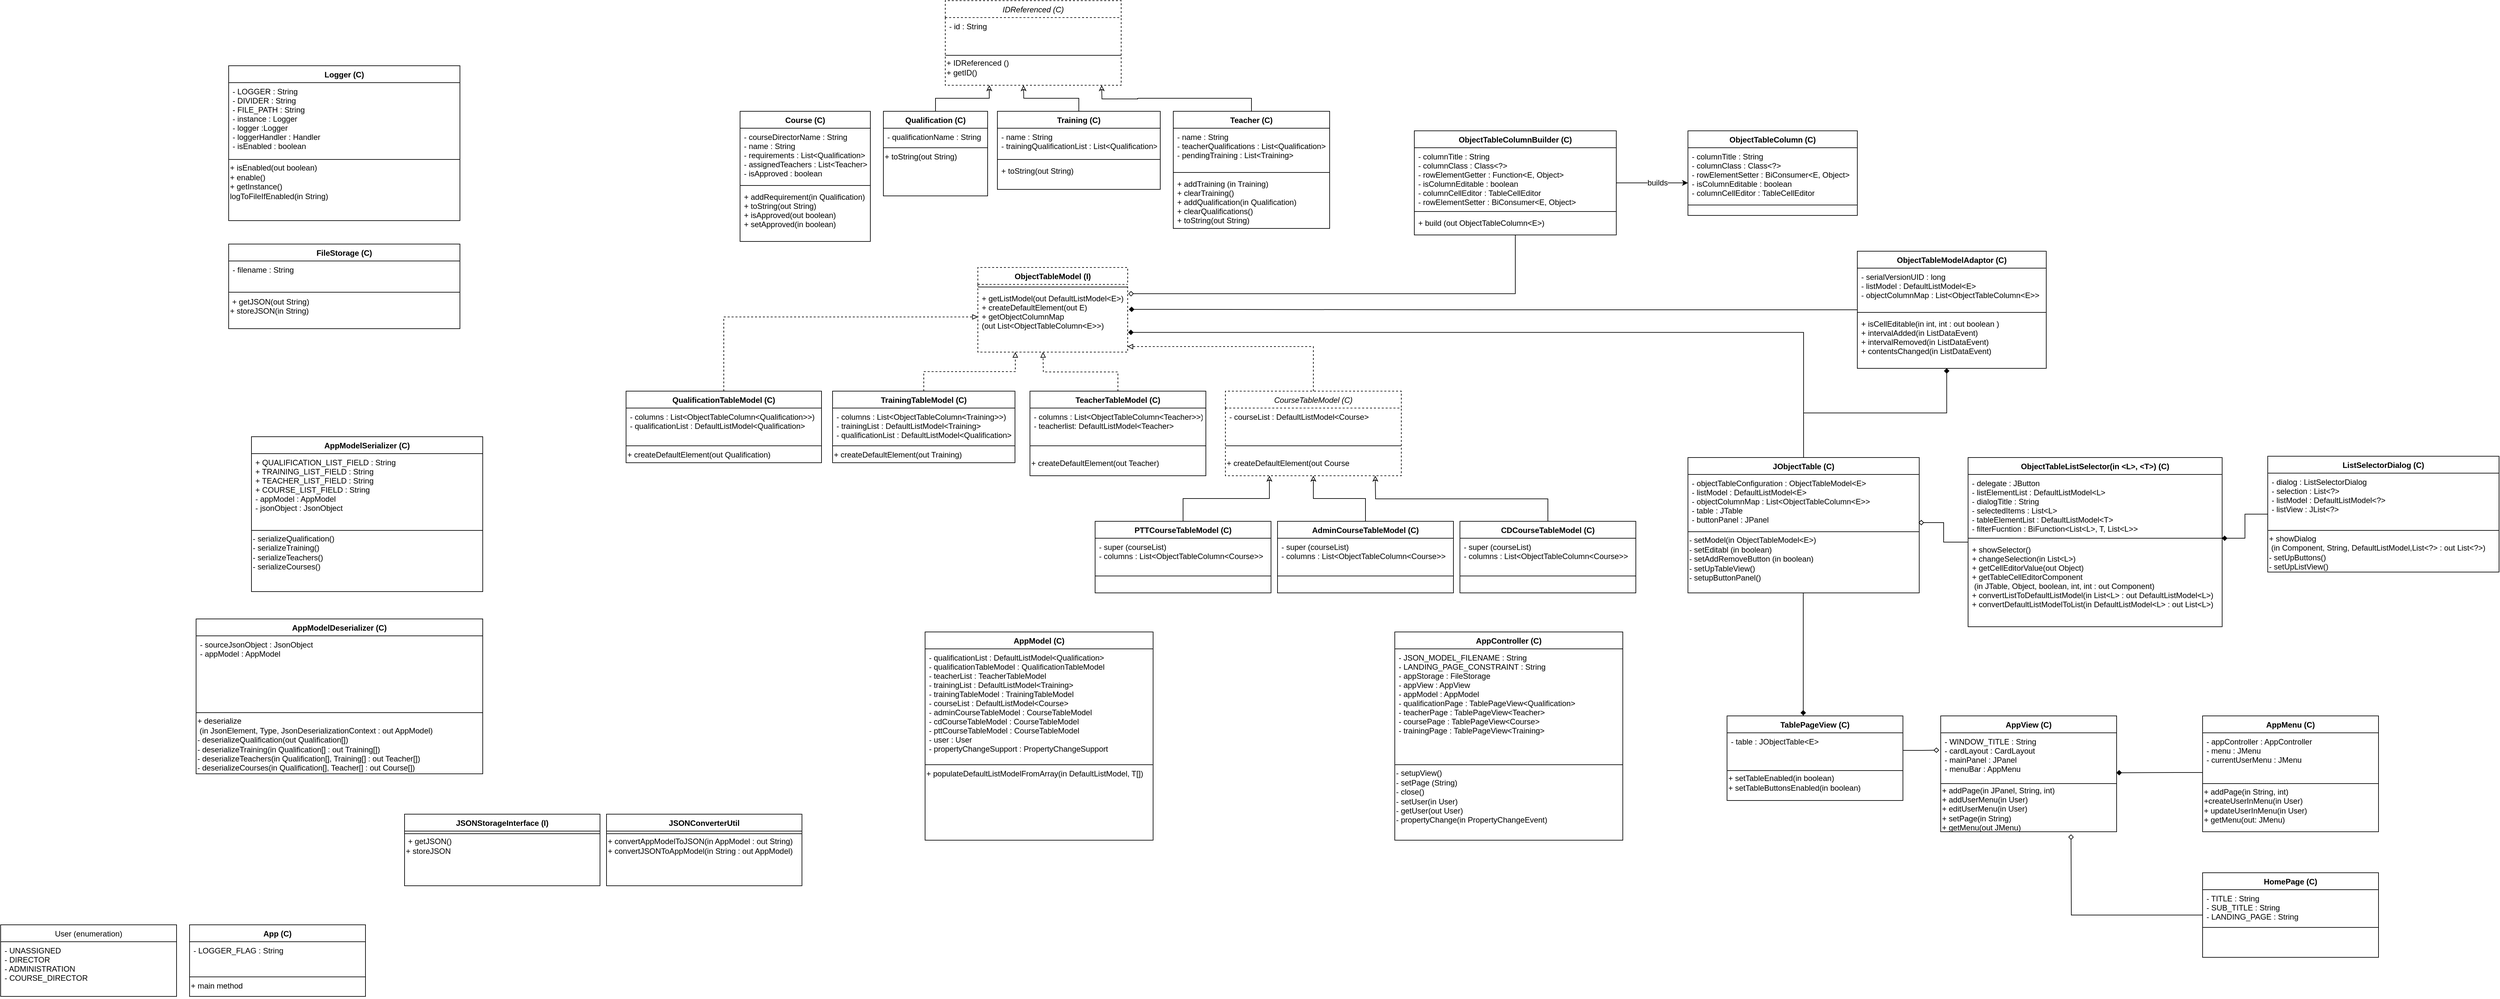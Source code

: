 <mxfile version="12.7.9" type="github">
  <diagram id="C5RBs43oDa-KdzZeNtuy" name="Page-1">
    <mxGraphModel dx="4084" dy="2329" grid="1" gridSize="10" guides="1" tooltips="1" connect="1" arrows="1" fold="1" page="1" pageScale="1" pageWidth="827" pageHeight="1169" math="0" shadow="0">
      <root>
        <mxCell id="WIyWlLk6GJQsqaUBKTNV-0" />
        <mxCell id="WIyWlLk6GJQsqaUBKTNV-1" parent="WIyWlLk6GJQsqaUBKTNV-0" />
        <mxCell id="zkfFHV4jXpPFQw0GAbJ--0" value="Course (C)" style="swimlane;fontStyle=1;align=center;verticalAlign=top;childLayout=stackLayout;horizontal=1;startSize=26;horizontalStack=0;resizeParent=1;resizeLast=0;collapsible=1;marginBottom=0;rounded=0;shadow=0;strokeWidth=1;" parent="WIyWlLk6GJQsqaUBKTNV-1" vertex="1">
          <mxGeometry x="-45" y="110" width="200" height="200" as="geometry">
            <mxRectangle x="230" y="140" width="160" height="26" as="alternateBounds" />
          </mxGeometry>
        </mxCell>
        <mxCell id="zkfFHV4jXpPFQw0GAbJ--1" value="- courseDirectorName : String&#xa;- name : String&#xa;- requirements : List&lt;Qualification&gt;&#xa;- assignedTeachers : List&lt;Teacher&gt;&#xa;- isApproved : boolean&#xa;" style="text;align=left;verticalAlign=top;spacingLeft=4;spacingRight=4;overflow=hidden;rotatable=0;points=[[0,0.5],[1,0.5]];portConstraint=eastwest;" parent="zkfFHV4jXpPFQw0GAbJ--0" vertex="1">
          <mxGeometry y="26" width="200" height="84" as="geometry" />
        </mxCell>
        <mxCell id="zkfFHV4jXpPFQw0GAbJ--4" value="" style="line;html=1;strokeWidth=1;align=left;verticalAlign=middle;spacingTop=-1;spacingLeft=3;spacingRight=3;rotatable=0;labelPosition=right;points=[];portConstraint=eastwest;" parent="zkfFHV4jXpPFQw0GAbJ--0" vertex="1">
          <mxGeometry y="110" width="200" height="8" as="geometry" />
        </mxCell>
        <mxCell id="zkfFHV4jXpPFQw0GAbJ--5" value="+ addRequirement(in Qualification)&#xa;+ toString(out String)&#xa;+ isApproved(out boolean)&#xa;+ setApproved(in boolean)&#xa;" style="text;align=left;verticalAlign=top;spacingLeft=4;spacingRight=4;overflow=hidden;rotatable=0;points=[[0,0.5],[1,0.5]];portConstraint=eastwest;" parent="zkfFHV4jXpPFQw0GAbJ--0" vertex="1">
          <mxGeometry y="118" width="200" height="72" as="geometry" />
        </mxCell>
        <mxCell id="7FkWf5w-P-1JTqSmPe_g-168" style="edgeStyle=orthogonalEdgeStyle;rounded=0;orthogonalLoop=1;jettySize=auto;html=1;entryX=0.25;entryY=1;entryDx=0;entryDy=0;endArrow=classic;endFill=0;" edge="1" parent="WIyWlLk6GJQsqaUBKTNV-1" source="zkfFHV4jXpPFQw0GAbJ--13" target="7FkWf5w-P-1JTqSmPe_g-106">
          <mxGeometry relative="1" as="geometry" />
        </mxCell>
        <mxCell id="zkfFHV4jXpPFQw0GAbJ--13" value="Qualification (C)" style="swimlane;fontStyle=1;align=center;verticalAlign=top;childLayout=stackLayout;horizontal=1;startSize=26;horizontalStack=0;resizeParent=1;resizeLast=0;collapsible=1;marginBottom=0;rounded=0;shadow=0;strokeWidth=1;" parent="WIyWlLk6GJQsqaUBKTNV-1" vertex="1">
          <mxGeometry x="175" y="110" width="160" height="130" as="geometry">
            <mxRectangle x="340" y="380" width="170" height="26" as="alternateBounds" />
          </mxGeometry>
        </mxCell>
        <mxCell id="zkfFHV4jXpPFQw0GAbJ--14" value="- qualificationName : String" style="text;align=left;verticalAlign=top;spacingLeft=4;spacingRight=4;overflow=hidden;rotatable=0;points=[[0,0.5],[1,0.5]];portConstraint=eastwest;" parent="zkfFHV4jXpPFQw0GAbJ--13" vertex="1">
          <mxGeometry y="26" width="160" height="26" as="geometry" />
        </mxCell>
        <mxCell id="zkfFHV4jXpPFQw0GAbJ--15" value="" style="line;html=1;strokeWidth=1;align=left;verticalAlign=middle;spacingTop=-1;spacingLeft=3;spacingRight=3;rotatable=0;labelPosition=right;points=[];portConstraint=eastwest;" parent="zkfFHV4jXpPFQw0GAbJ--13" vertex="1">
          <mxGeometry y="52" width="160" height="8" as="geometry" />
        </mxCell>
        <mxCell id="7FkWf5w-P-1JTqSmPe_g-0" value="+ toString(out String)" style="text;html=1;align=left;verticalAlign=middle;resizable=0;points=[];autosize=1;" vertex="1" parent="zkfFHV4jXpPFQw0GAbJ--13">
          <mxGeometry y="60" width="160" height="20" as="geometry" />
        </mxCell>
        <mxCell id="7FkWf5w-P-1JTqSmPe_g-170" style="edgeStyle=orthogonalEdgeStyle;rounded=0;orthogonalLoop=1;jettySize=auto;html=1;endArrow=classic;endFill=0;exitX=0.5;exitY=0;exitDx=0;exitDy=0;" edge="1" parent="WIyWlLk6GJQsqaUBKTNV-1" source="zkfFHV4jXpPFQw0GAbJ--17">
          <mxGeometry relative="1" as="geometry">
            <mxPoint x="510" y="70" as="targetPoint" />
          </mxGeometry>
        </mxCell>
        <mxCell id="zkfFHV4jXpPFQw0GAbJ--17" value="Teacher (C)" style="swimlane;fontStyle=1;align=center;verticalAlign=top;childLayout=stackLayout;horizontal=1;startSize=26;horizontalStack=0;resizeParent=1;resizeLast=0;collapsible=1;marginBottom=0;rounded=0;shadow=0;strokeWidth=1;" parent="WIyWlLk6GJQsqaUBKTNV-1" vertex="1">
          <mxGeometry x="620" y="110" width="240" height="180" as="geometry">
            <mxRectangle x="550" y="140" width="160" height="26" as="alternateBounds" />
          </mxGeometry>
        </mxCell>
        <mxCell id="zkfFHV4jXpPFQw0GAbJ--18" value="- name : String&#xa;- teacherQualifications : List&lt;Qualification&gt;&#xa;- pendingTraining : List&lt;Training&gt;" style="text;align=left;verticalAlign=top;spacingLeft=4;spacingRight=4;overflow=hidden;rotatable=0;points=[[0,0.5],[1,0.5]];portConstraint=eastwest;" parent="zkfFHV4jXpPFQw0GAbJ--17" vertex="1">
          <mxGeometry y="26" width="240" height="64" as="geometry" />
        </mxCell>
        <mxCell id="zkfFHV4jXpPFQw0GAbJ--23" value="" style="line;html=1;strokeWidth=1;align=left;verticalAlign=middle;spacingTop=-1;spacingLeft=3;spacingRight=3;rotatable=0;labelPosition=right;points=[];portConstraint=eastwest;" parent="zkfFHV4jXpPFQw0GAbJ--17" vertex="1">
          <mxGeometry y="90" width="240" height="8" as="geometry" />
        </mxCell>
        <mxCell id="zkfFHV4jXpPFQw0GAbJ--24" value="+ addTraining (in Training)&#xa;+ clearTraining()&#xa;+ addQualification(in Qualification)&#xa;+ clearQualifications()&#xa;+ toString(out String)" style="text;align=left;verticalAlign=top;spacingLeft=4;spacingRight=4;overflow=hidden;rotatable=0;points=[[0,0.5],[1,0.5]];portConstraint=eastwest;" parent="zkfFHV4jXpPFQw0GAbJ--17" vertex="1">
          <mxGeometry y="98" width="240" height="82" as="geometry" />
        </mxCell>
        <mxCell id="7FkWf5w-P-1JTqSmPe_g-169" style="edgeStyle=orthogonalEdgeStyle;rounded=0;orthogonalLoop=1;jettySize=auto;html=1;endArrow=classic;endFill=0;" edge="1" parent="WIyWlLk6GJQsqaUBKTNV-1" source="7FkWf5w-P-1JTqSmPe_g-1">
          <mxGeometry relative="1" as="geometry">
            <mxPoint x="390" y="70" as="targetPoint" />
          </mxGeometry>
        </mxCell>
        <mxCell id="7FkWf5w-P-1JTqSmPe_g-1" value="Training (C)" style="swimlane;fontStyle=1;align=center;verticalAlign=top;childLayout=stackLayout;horizontal=1;startSize=26;horizontalStack=0;resizeParent=1;resizeLast=0;collapsible=1;marginBottom=0;rounded=0;shadow=0;strokeWidth=1;" vertex="1" parent="WIyWlLk6GJQsqaUBKTNV-1">
          <mxGeometry x="350" y="110" width="250" height="120" as="geometry">
            <mxRectangle x="550" y="140" width="160" height="26" as="alternateBounds" />
          </mxGeometry>
        </mxCell>
        <mxCell id="7FkWf5w-P-1JTqSmPe_g-2" value="- name : String&#xa;- trainingQualificationList : List&lt;Qualification&gt;&#xa;" style="text;align=left;verticalAlign=top;spacingLeft=4;spacingRight=4;overflow=hidden;rotatable=0;points=[[0,0.5],[1,0.5]];portConstraint=eastwest;" vertex="1" parent="7FkWf5w-P-1JTqSmPe_g-1">
          <mxGeometry y="26" width="250" height="44" as="geometry" />
        </mxCell>
        <mxCell id="7FkWf5w-P-1JTqSmPe_g-3" value="" style="line;html=1;strokeWidth=1;align=left;verticalAlign=middle;spacingTop=-1;spacingLeft=3;spacingRight=3;rotatable=0;labelPosition=right;points=[];portConstraint=eastwest;" vertex="1" parent="7FkWf5w-P-1JTqSmPe_g-1">
          <mxGeometry y="70" width="250" height="8" as="geometry" />
        </mxCell>
        <mxCell id="7FkWf5w-P-1JTqSmPe_g-4" value="+ toString(out String)" style="text;align=left;verticalAlign=top;spacingLeft=4;spacingRight=4;overflow=hidden;rotatable=0;points=[[0,0.5],[1,0.5]];portConstraint=eastwest;" vertex="1" parent="7FkWf5w-P-1JTqSmPe_g-1">
          <mxGeometry y="78" width="250" height="32" as="geometry" />
        </mxCell>
        <mxCell id="7FkWf5w-P-1JTqSmPe_g-5" value="ObjectTableModel (I)" style="swimlane;fontStyle=1;align=center;verticalAlign=top;childLayout=stackLayout;horizontal=1;startSize=26;horizontalStack=0;resizeParent=1;resizeLast=0;collapsible=1;marginBottom=0;rounded=0;shadow=0;strokeWidth=1;dashed=1;" vertex="1" parent="WIyWlLk6GJQsqaUBKTNV-1">
          <mxGeometry x="320" y="350" width="230" height="130" as="geometry">
            <mxRectangle x="230" y="140" width="160" height="26" as="alternateBounds" />
          </mxGeometry>
        </mxCell>
        <mxCell id="7FkWf5w-P-1JTqSmPe_g-7" value="" style="line;html=1;strokeWidth=1;align=left;verticalAlign=middle;spacingTop=-1;spacingLeft=3;spacingRight=3;rotatable=0;labelPosition=right;points=[];portConstraint=eastwest;" vertex="1" parent="7FkWf5w-P-1JTqSmPe_g-5">
          <mxGeometry y="26" width="230" height="8" as="geometry" />
        </mxCell>
        <mxCell id="7FkWf5w-P-1JTqSmPe_g-6" value="+ getListModel(out DefaultListModel&lt;E&gt;)&#xa;+ createDefaultElement(out E)&#xa;+ getObjectColumnMap&#xa;(out List&lt;ObjectTableColumn&lt;E&gt;&gt;)" style="text;align=left;verticalAlign=top;spacingLeft=4;spacingRight=4;overflow=hidden;rotatable=0;points=[[0,0.5],[1,0.5]];portConstraint=eastwest;" vertex="1" parent="7FkWf5w-P-1JTqSmPe_g-5">
          <mxGeometry y="34" width="230" height="84" as="geometry" />
        </mxCell>
        <mxCell id="7FkWf5w-P-1JTqSmPe_g-12" value="&lt;span style=&quot;color: rgba(0 , 0 , 0 , 0) ; font-family: monospace ; font-size: 0px&quot;&gt;%3CmxGraphModel%3E%3Croot%3E%3CmxCell%20id%3D%220%22%2F%3E%3CmxCell%20id%3D%221%22%20parent%3D%220%22%2F%3E%3CmxCell%20id%3D%222%22%20value%3D%22%2B%20getListModel(out%20DefaultListModel%26lt%3BE%26gt%3B)%26%2310%3B%2B%20createDefaultElement(out%20E)%26%2310%3B%2B%20getObjectColumnMap%26%2310%3B(out%20List%26lt%3BObjectTableColumn%26lt%3BE%26gt%3B%26gt%3B)%22%20style%3D%22text%3Balign%3Dleft%3BverticalAlign%3Dtop%3BspacingLeft%3D4%3BspacingRight%3D4%3Boverflow%3Dhidden%3Brotatable%3D0%3Bpoints%3D%5B%5B0%2C0.5%5D%2C%5B1%2C0.5%5D%5D%3BportConstraint%3Deastwest%3B%22%20vertex%3D%221%22%20parent%3D%221%22%3E%3CmxGeometry%20x%3D%22-60%22%20y%3D%2276%22%20width%3D%22230%22%20height%3D%2284%22%20as%3D%22geometry%22%2F%3E%3C%2FmxCell%3E%3C%2Froot%3E%3C%2FmxGraphModel%3E&lt;/span&gt;" style="text;html=1;align=center;verticalAlign=middle;resizable=0;points=[];autosize=1;" vertex="1" parent="WIyWlLk6GJQsqaUBKTNV-1">
          <mxGeometry x="41" y="210" width="20" height="20" as="geometry" />
        </mxCell>
        <mxCell id="7FkWf5w-P-1JTqSmPe_g-13" value="&lt;span style=&quot;color: rgba(0 , 0 , 0 , 0) ; font-family: monospace ; font-size: 0px&quot;&gt;%3CmxGraphModel%3E%3Croot%3E%3CmxCell%20id%3D%220%22%2F%3E%3CmxCell%20id%3D%221%22%20parent%3D%220%22%2F%3E%3CmxCell%20id%3D%222%22%20value%3D%22%2B%20getListModel(out%20DefaultListModel%26lt%3BE%26gt%3B)%26%2310%3B%2B%20createDefaultElement(out%20E)%26%2310%3B%2B%20getObjectColumnMap%26%2310%3B(out%20List%26lt%3BObjectTableColumn%26lt%3BE%26gt%3B%26gt%3B)%22%20style%3D%22text%3Balign%3Dleft%3BverticalAlign%3Dtop%3BspacingLeft%3D4%3BspacingRight%3D4%3Boverflow%3Dhidden%3Brotatable%3D0%3Bpoints%3D%5B%5B0%2C0.5%5D%2C%5B1%2C0.5%5D%5D%3BportConstraint%3Deastwest%3B%22%20vertex%3D%221%22%20parent%3D%221%22%3E%3CmxGeometry%20x%3D%22-60%22%20y%3D%2276%22%20width%3D%22230%22%20height%3D%2284%22%20as%3D%22geometry%22%2F%3E%3C%2FmxCell%3E%3C%2Froot%3E%3C%2FmxGraphModel%3E&lt;/span&gt;&lt;span style=&quot;color: rgba(0 , 0 , 0 , 0) ; font-family: monospace ; font-size: 0px&quot;&gt;%3CmxGraphModel%3E%3Croot%3E%3CmxCell%20id%3D%220%22%2F%3E%3CmxCell%20id%3D%221%22%20parent%3D%220%22%2F%3E%3CmxCell%20id%3D%222%22%20value%3D%22%2B%20getListModel(out%20DefaultListModel%26lt%3BE%26gt%3B)%26%2310%3B%2B%20createDefaultElement(out%20E)%26%2310%3B%2B%20getObjectColumnMap%26%2310%3B(out%20List%26lt%3BObjectTableColumn%26lt%3BE%26gt%3B%26gt%3B)%22%20style%3D%22text%3Balign%3Dleft%3BverticalAlign%3Dtop%3BspacingLeft%3D4%3BspacingRight%3D4%3Boverflow%3Dhidden%3Brotatable%3D0%3Bpoints%3D%5B%5B0%2C0.5%5D%2C%5B1%2C0.5%5D%5D%3BportConstraint%3Deastwest%3B%22%20vertex%3D%221%22%20parent%3D%221%22%3E%3CmxGeometry%20x%3D%22-60%22%20y%3D%2276%22%20width%3D%22230%22%20height%3D%2284%22%20as%3D%22geometry%22%2F%3E%3C%2FmxCell%3E%3C%2Froot%3E%3C%2FmxGraphModel%3E&lt;/span&gt;" style="text;html=1;align=center;verticalAlign=middle;resizable=0;points=[];autosize=1;" vertex="1" parent="WIyWlLk6GJQsqaUBKTNV-1">
          <mxGeometry x="18" y="198" width="20" height="20" as="geometry" />
        </mxCell>
        <mxCell id="7FkWf5w-P-1JTqSmPe_g-18" style="edgeStyle=orthogonalEdgeStyle;rounded=0;orthogonalLoop=1;jettySize=auto;html=1;entryX=0.25;entryY=1;entryDx=0;entryDy=0;dashed=1;endArrow=block;endFill=0;" edge="1" parent="WIyWlLk6GJQsqaUBKTNV-1" source="7FkWf5w-P-1JTqSmPe_g-14" target="7FkWf5w-P-1JTqSmPe_g-5">
          <mxGeometry relative="1" as="geometry" />
        </mxCell>
        <mxCell id="7FkWf5w-P-1JTqSmPe_g-14" value="TrainingTableModel (C)" style="swimlane;fontStyle=1;align=center;verticalAlign=top;childLayout=stackLayout;horizontal=1;startSize=26;horizontalStack=0;resizeParent=1;resizeLast=0;collapsible=1;marginBottom=0;rounded=0;shadow=0;strokeWidth=1;" vertex="1" parent="WIyWlLk6GJQsqaUBKTNV-1">
          <mxGeometry x="97" y="540" width="280" height="110" as="geometry">
            <mxRectangle x="230" y="140" width="160" height="26" as="alternateBounds" />
          </mxGeometry>
        </mxCell>
        <mxCell id="7FkWf5w-P-1JTqSmPe_g-15" value="- columns : List&lt;ObjectTableColumn&lt;Training&gt;&gt;)&#xa;- trainingList : DefaultListModel&lt;Training&gt;&#xa;- qualificationList : DefaultListModel&lt;Qualification&gt;" style="text;align=left;verticalAlign=top;spacingLeft=4;spacingRight=4;overflow=hidden;rotatable=0;points=[[0,0.5],[1,0.5]];portConstraint=eastwest;" vertex="1" parent="7FkWf5w-P-1JTqSmPe_g-14">
          <mxGeometry y="26" width="280" height="54" as="geometry" />
        </mxCell>
        <mxCell id="7FkWf5w-P-1JTqSmPe_g-16" value="" style="line;html=1;strokeWidth=1;align=left;verticalAlign=middle;spacingTop=-1;spacingLeft=3;spacingRight=3;rotatable=0;labelPosition=right;points=[];portConstraint=eastwest;" vertex="1" parent="7FkWf5w-P-1JTqSmPe_g-14">
          <mxGeometry y="80" width="280" height="8" as="geometry" />
        </mxCell>
        <mxCell id="7FkWf5w-P-1JTqSmPe_g-24" value="+ createDefaultElement(out Training)" style="text;html=1;align=left;verticalAlign=middle;resizable=0;points=[];autosize=1;" vertex="1" parent="7FkWf5w-P-1JTqSmPe_g-14">
          <mxGeometry y="88" width="280" height="20" as="geometry" />
        </mxCell>
        <mxCell id="7FkWf5w-P-1JTqSmPe_g-23" style="edgeStyle=orthogonalEdgeStyle;rounded=0;orthogonalLoop=1;jettySize=auto;html=1;dashed=1;endArrow=block;endFill=0;" edge="1" parent="WIyWlLk6GJQsqaUBKTNV-1" source="7FkWf5w-P-1JTqSmPe_g-19">
          <mxGeometry relative="1" as="geometry">
            <mxPoint x="420" y="480.0" as="targetPoint" />
          </mxGeometry>
        </mxCell>
        <mxCell id="7FkWf5w-P-1JTqSmPe_g-19" value="TeacherTableModel (C)" style="swimlane;fontStyle=1;align=center;verticalAlign=top;childLayout=stackLayout;horizontal=1;startSize=26;horizontalStack=0;resizeParent=1;resizeLast=0;collapsible=1;marginBottom=0;rounded=0;shadow=0;strokeWidth=1;" vertex="1" parent="WIyWlLk6GJQsqaUBKTNV-1">
          <mxGeometry x="400" y="540" width="270" height="130" as="geometry">
            <mxRectangle x="230" y="140" width="160" height="26" as="alternateBounds" />
          </mxGeometry>
        </mxCell>
        <mxCell id="7FkWf5w-P-1JTqSmPe_g-20" value="- columns : List&lt;ObjectTableColumn&lt;Teacher&gt;&gt;)&#xa;- teacherlist: DefaultListModel&lt;Teacher&gt;&#xa;" style="text;align=left;verticalAlign=top;spacingLeft=4;spacingRight=4;overflow=hidden;rotatable=0;points=[[0,0.5],[1,0.5]];portConstraint=eastwest;" vertex="1" parent="7FkWf5w-P-1JTqSmPe_g-19">
          <mxGeometry y="26" width="270" height="54" as="geometry" />
        </mxCell>
        <mxCell id="7FkWf5w-P-1JTqSmPe_g-21" value="" style="line;html=1;strokeWidth=1;align=left;verticalAlign=middle;spacingTop=-1;spacingLeft=3;spacingRight=3;rotatable=0;labelPosition=right;points=[];portConstraint=eastwest;" vertex="1" parent="7FkWf5w-P-1JTqSmPe_g-19">
          <mxGeometry y="80" width="270" height="8" as="geometry" />
        </mxCell>
        <mxCell id="7FkWf5w-P-1JTqSmPe_g-22" value="&lt;br&gt;+ createDefaultElement(out Teacher)&lt;br&gt;" style="text;html=1;align=left;verticalAlign=middle;resizable=0;points=[];autosize=1;" vertex="1" parent="7FkWf5w-P-1JTqSmPe_g-19">
          <mxGeometry y="88" width="270" height="30" as="geometry" />
        </mxCell>
        <mxCell id="7FkWf5w-P-1JTqSmPe_g-35" style="edgeStyle=orthogonalEdgeStyle;rounded=0;orthogonalLoop=1;jettySize=auto;html=1;entryX=0.999;entryY=1.042;entryDx=0;entryDy=0;entryPerimeter=0;dashed=1;endArrow=block;endFill=0;" edge="1" parent="WIyWlLk6GJQsqaUBKTNV-1" source="7FkWf5w-P-1JTqSmPe_g-25" target="7FkWf5w-P-1JTqSmPe_g-6">
          <mxGeometry relative="1" as="geometry" />
        </mxCell>
        <mxCell id="7FkWf5w-P-1JTqSmPe_g-25" value="CourseTableModel (C)" style="swimlane;fontStyle=2;align=center;verticalAlign=top;childLayout=stackLayout;horizontal=1;startSize=26;horizontalStack=0;resizeParent=1;resizeLast=0;collapsible=1;marginBottom=0;rounded=0;shadow=0;strokeWidth=1;dashed=1;" vertex="1" parent="WIyWlLk6GJQsqaUBKTNV-1">
          <mxGeometry x="700" y="540" width="270" height="130" as="geometry">
            <mxRectangle x="230" y="140" width="160" height="26" as="alternateBounds" />
          </mxGeometry>
        </mxCell>
        <mxCell id="7FkWf5w-P-1JTqSmPe_g-26" value="- courseList : DefaultListModel&lt;Course&gt;" style="text;align=left;verticalAlign=top;spacingLeft=4;spacingRight=4;overflow=hidden;rotatable=0;points=[[0,0.5],[1,0.5]];portConstraint=eastwest;" vertex="1" parent="7FkWf5w-P-1JTqSmPe_g-25">
          <mxGeometry y="26" width="270" height="54" as="geometry" />
        </mxCell>
        <mxCell id="7FkWf5w-P-1JTqSmPe_g-27" value="" style="line;html=1;strokeWidth=1;align=left;verticalAlign=middle;spacingTop=-1;spacingLeft=3;spacingRight=3;rotatable=0;labelPosition=right;points=[];portConstraint=eastwest;" vertex="1" parent="7FkWf5w-P-1JTqSmPe_g-25">
          <mxGeometry y="80" width="270" height="8" as="geometry" />
        </mxCell>
        <mxCell id="7FkWf5w-P-1JTqSmPe_g-28" value="&lt;br&gt;+ createDefaultElement(out Course" style="text;html=1;align=left;verticalAlign=middle;resizable=0;points=[];autosize=1;" vertex="1" parent="7FkWf5w-P-1JTqSmPe_g-25">
          <mxGeometry y="88" width="270" height="30" as="geometry" />
        </mxCell>
        <mxCell id="7FkWf5w-P-1JTqSmPe_g-43" style="edgeStyle=orthogonalEdgeStyle;rounded=0;orthogonalLoop=1;jettySize=auto;html=1;endArrow=classic;endFill=0;entryX=0.25;entryY=1;entryDx=0;entryDy=0;" edge="1" parent="WIyWlLk6GJQsqaUBKTNV-1" source="7FkWf5w-P-1JTqSmPe_g-36" target="7FkWf5w-P-1JTqSmPe_g-25">
          <mxGeometry relative="1" as="geometry">
            <mxPoint x="720" y="670" as="targetPoint" />
          </mxGeometry>
        </mxCell>
        <mxCell id="7FkWf5w-P-1JTqSmPe_g-36" value="PTTCourseTableModel (C)" style="swimlane;fontStyle=1;align=center;verticalAlign=top;childLayout=stackLayout;horizontal=1;startSize=26;horizontalStack=0;resizeParent=1;resizeLast=0;collapsible=1;marginBottom=0;rounded=0;shadow=0;strokeWidth=1;" vertex="1" parent="WIyWlLk6GJQsqaUBKTNV-1">
          <mxGeometry x="500" y="740" width="270" height="110" as="geometry">
            <mxRectangle x="230" y="140" width="160" height="26" as="alternateBounds" />
          </mxGeometry>
        </mxCell>
        <mxCell id="7FkWf5w-P-1JTqSmPe_g-37" value="- super (courseList)&#xa;- columns : List&lt;ObjectTableColumn&lt;Course&gt;&gt;" style="text;align=left;verticalAlign=top;spacingLeft=4;spacingRight=4;overflow=hidden;rotatable=0;points=[[0,0.5],[1,0.5]];portConstraint=eastwest;" vertex="1" parent="7FkWf5w-P-1JTqSmPe_g-36">
          <mxGeometry y="26" width="270" height="54" as="geometry" />
        </mxCell>
        <mxCell id="7FkWf5w-P-1JTqSmPe_g-38" value="" style="line;html=1;strokeWidth=1;align=left;verticalAlign=middle;spacingTop=-1;spacingLeft=3;spacingRight=3;rotatable=0;labelPosition=right;points=[];portConstraint=eastwest;" vertex="1" parent="7FkWf5w-P-1JTqSmPe_g-36">
          <mxGeometry y="80" width="270" height="8" as="geometry" />
        </mxCell>
        <mxCell id="7FkWf5w-P-1JTqSmPe_g-44" style="edgeStyle=orthogonalEdgeStyle;rounded=0;orthogonalLoop=1;jettySize=auto;html=1;endArrow=classic;endFill=0;entryX=0.5;entryY=1;entryDx=0;entryDy=0;" edge="1" parent="WIyWlLk6GJQsqaUBKTNV-1" source="7FkWf5w-P-1JTqSmPe_g-40" target="7FkWf5w-P-1JTqSmPe_g-25">
          <mxGeometry relative="1" as="geometry">
            <mxPoint x="890" y="670" as="targetPoint" />
          </mxGeometry>
        </mxCell>
        <mxCell id="7FkWf5w-P-1JTqSmPe_g-40" value="AdminCourseTableModel (C)" style="swimlane;fontStyle=1;align=center;verticalAlign=top;childLayout=stackLayout;horizontal=1;startSize=26;horizontalStack=0;resizeParent=1;resizeLast=0;collapsible=1;marginBottom=0;rounded=0;shadow=0;strokeWidth=1;" vertex="1" parent="WIyWlLk6GJQsqaUBKTNV-1">
          <mxGeometry x="780" y="740" width="270" height="110" as="geometry">
            <mxRectangle x="230" y="140" width="160" height="26" as="alternateBounds" />
          </mxGeometry>
        </mxCell>
        <mxCell id="7FkWf5w-P-1JTqSmPe_g-41" value="- super (courseList)&#xa;- columns : List&lt;ObjectTableColumn&lt;Course&gt;&gt;" style="text;align=left;verticalAlign=top;spacingLeft=4;spacingRight=4;overflow=hidden;rotatable=0;points=[[0,0.5],[1,0.5]];portConstraint=eastwest;" vertex="1" parent="7FkWf5w-P-1JTqSmPe_g-40">
          <mxGeometry y="26" width="270" height="54" as="geometry" />
        </mxCell>
        <mxCell id="7FkWf5w-P-1JTqSmPe_g-42" value="" style="line;html=1;strokeWidth=1;align=left;verticalAlign=middle;spacingTop=-1;spacingLeft=3;spacingRight=3;rotatable=0;labelPosition=right;points=[];portConstraint=eastwest;" vertex="1" parent="7FkWf5w-P-1JTqSmPe_g-40">
          <mxGeometry y="80" width="270" height="8" as="geometry" />
        </mxCell>
        <mxCell id="7FkWf5w-P-1JTqSmPe_g-48" style="edgeStyle=orthogonalEdgeStyle;rounded=0;orthogonalLoop=1;jettySize=auto;html=1;endArrow=classic;endFill=0;exitX=0.5;exitY=0;exitDx=0;exitDy=0;" edge="1" parent="WIyWlLk6GJQsqaUBKTNV-1" source="7FkWf5w-P-1JTqSmPe_g-45">
          <mxGeometry relative="1" as="geometry">
            <mxPoint x="930" y="670" as="targetPoint" />
          </mxGeometry>
        </mxCell>
        <mxCell id="7FkWf5w-P-1JTqSmPe_g-45" value="CDCourseTableModel (C)" style="swimlane;fontStyle=1;align=center;verticalAlign=top;childLayout=stackLayout;horizontal=1;startSize=26;horizontalStack=0;resizeParent=1;resizeLast=0;collapsible=1;marginBottom=0;rounded=0;shadow=0;strokeWidth=1;" vertex="1" parent="WIyWlLk6GJQsqaUBKTNV-1">
          <mxGeometry x="1060" y="740" width="270" height="110" as="geometry">
            <mxRectangle x="230" y="140" width="160" height="26" as="alternateBounds" />
          </mxGeometry>
        </mxCell>
        <mxCell id="7FkWf5w-P-1JTqSmPe_g-46" value="- super (courseList)&#xa;- columns : List&lt;ObjectTableColumn&lt;Course&gt;&gt;" style="text;align=left;verticalAlign=top;spacingLeft=4;spacingRight=4;overflow=hidden;rotatable=0;points=[[0,0.5],[1,0.5]];portConstraint=eastwest;" vertex="1" parent="7FkWf5w-P-1JTqSmPe_g-45">
          <mxGeometry y="26" width="270" height="54" as="geometry" />
        </mxCell>
        <mxCell id="7FkWf5w-P-1JTqSmPe_g-47" value="" style="line;html=1;strokeWidth=1;align=left;verticalAlign=middle;spacingTop=-1;spacingLeft=3;spacingRight=3;rotatable=0;labelPosition=right;points=[];portConstraint=eastwest;" vertex="1" parent="7FkWf5w-P-1JTqSmPe_g-45">
          <mxGeometry y="80" width="270" height="8" as="geometry" />
        </mxCell>
        <mxCell id="7FkWf5w-P-1JTqSmPe_g-53" style="edgeStyle=orthogonalEdgeStyle;rounded=0;orthogonalLoop=1;jettySize=auto;html=1;entryX=0;entryY=0.5;entryDx=0;entryDy=0;endArrow=block;endFill=0;dashed=1;" edge="1" parent="WIyWlLk6GJQsqaUBKTNV-1" source="7FkWf5w-P-1JTqSmPe_g-49" target="7FkWf5w-P-1JTqSmPe_g-6">
          <mxGeometry relative="1" as="geometry" />
        </mxCell>
        <mxCell id="7FkWf5w-P-1JTqSmPe_g-49" value="QualificationTableModel (C)" style="swimlane;fontStyle=1;align=center;verticalAlign=top;childLayout=stackLayout;horizontal=1;startSize=26;horizontalStack=0;resizeParent=1;resizeLast=0;collapsible=1;marginBottom=0;rounded=0;shadow=0;strokeWidth=1;" vertex="1" parent="WIyWlLk6GJQsqaUBKTNV-1">
          <mxGeometry x="-220" y="540" width="300" height="110" as="geometry">
            <mxRectangle x="230" y="140" width="160" height="26" as="alternateBounds" />
          </mxGeometry>
        </mxCell>
        <mxCell id="7FkWf5w-P-1JTqSmPe_g-50" value="- columns : List&lt;ObjectTableColumn&lt;Qualification&gt;&gt;)&#xa;- qualificationList : DefaultListModel&lt;Qualification&gt;" style="text;align=left;verticalAlign=top;spacingLeft=4;spacingRight=4;overflow=hidden;rotatable=0;points=[[0,0.5],[1,0.5]];portConstraint=eastwest;" vertex="1" parent="7FkWf5w-P-1JTqSmPe_g-49">
          <mxGeometry y="26" width="300" height="54" as="geometry" />
        </mxCell>
        <mxCell id="7FkWf5w-P-1JTqSmPe_g-51" value="" style="line;html=1;strokeWidth=1;align=left;verticalAlign=middle;spacingTop=-1;spacingLeft=3;spacingRight=3;rotatable=0;labelPosition=right;points=[];portConstraint=eastwest;" vertex="1" parent="7FkWf5w-P-1JTqSmPe_g-49">
          <mxGeometry y="80" width="300" height="8" as="geometry" />
        </mxCell>
        <mxCell id="7FkWf5w-P-1JTqSmPe_g-52" value="+ createDefaultElement(out Qualification)" style="text;html=1;align=left;verticalAlign=middle;resizable=0;points=[];autosize=1;" vertex="1" parent="7FkWf5w-P-1JTqSmPe_g-49">
          <mxGeometry y="88" width="300" height="20" as="geometry" />
        </mxCell>
        <mxCell id="7FkWf5w-P-1JTqSmPe_g-175" style="edgeStyle=orthogonalEdgeStyle;rounded=0;orthogonalLoop=1;jettySize=auto;html=1;entryX=1.008;entryY=0.361;entryDx=0;entryDy=0;endArrow=diamond;endFill=1;entryPerimeter=0;" edge="1" parent="WIyWlLk6GJQsqaUBKTNV-1" source="7FkWf5w-P-1JTqSmPe_g-54" target="7FkWf5w-P-1JTqSmPe_g-6">
          <mxGeometry relative="1" as="geometry" />
        </mxCell>
        <mxCell id="7FkWf5w-P-1JTqSmPe_g-54" value="ObjectTableModelAdaptor (C)" style="swimlane;fontStyle=1;align=center;verticalAlign=top;childLayout=stackLayout;horizontal=1;startSize=26;horizontalStack=0;resizeParent=1;resizeLast=0;collapsible=1;marginBottom=0;rounded=0;shadow=0;strokeWidth=1;" vertex="1" parent="WIyWlLk6GJQsqaUBKTNV-1">
          <mxGeometry x="1670" y="325" width="290" height="180" as="geometry">
            <mxRectangle x="550" y="140" width="160" height="26" as="alternateBounds" />
          </mxGeometry>
        </mxCell>
        <mxCell id="7FkWf5w-P-1JTqSmPe_g-55" value="- serialVersionUID : long&#xa;- listModel : DefaultListModel&lt;E&gt;&#xa;- objectColumnMap : List&lt;ObjectTableColumn&lt;E&gt;&gt;" style="text;align=left;verticalAlign=top;spacingLeft=4;spacingRight=4;overflow=hidden;rotatable=0;points=[[0,0.5],[1,0.5]];portConstraint=eastwest;" vertex="1" parent="7FkWf5w-P-1JTqSmPe_g-54">
          <mxGeometry y="26" width="290" height="64" as="geometry" />
        </mxCell>
        <mxCell id="7FkWf5w-P-1JTqSmPe_g-56" value="" style="line;html=1;strokeWidth=1;align=left;verticalAlign=middle;spacingTop=-1;spacingLeft=3;spacingRight=3;rotatable=0;labelPosition=right;points=[];portConstraint=eastwest;" vertex="1" parent="7FkWf5w-P-1JTqSmPe_g-54">
          <mxGeometry y="90" width="290" height="8" as="geometry" />
        </mxCell>
        <mxCell id="7FkWf5w-P-1JTqSmPe_g-57" value="+ isCellEditable(in int, int : out boolean )&#xa;+ intervalAdded(in ListDataEvent)&#xa;+ intervalRemoved(in ListDataEvent)&#xa;+ contentsChanged(in ListDataEvent)" style="text;align=left;verticalAlign=top;spacingLeft=4;spacingRight=4;overflow=hidden;rotatable=0;points=[[0,0.5],[1,0.5]];portConstraint=eastwest;" vertex="1" parent="7FkWf5w-P-1JTqSmPe_g-54">
          <mxGeometry y="98" width="290" height="82" as="geometry" />
        </mxCell>
        <mxCell id="7FkWf5w-P-1JTqSmPe_g-179" style="edgeStyle=orthogonalEdgeStyle;rounded=0;orthogonalLoop=1;jettySize=auto;html=1;endArrow=diamond;endFill=0;entryX=0.997;entryY=0.881;entryDx=0;entryDy=0;entryPerimeter=0;" edge="1" parent="WIyWlLk6GJQsqaUBKTNV-1" source="7FkWf5w-P-1JTqSmPe_g-58" target="7FkWf5w-P-1JTqSmPe_g-75">
          <mxGeometry relative="1" as="geometry">
            <mxPoint x="1810" y="740" as="targetPoint" />
          </mxGeometry>
        </mxCell>
        <mxCell id="7FkWf5w-P-1JTqSmPe_g-58" value="ObjectTableListSelector(in &lt;L&gt;, &lt;T&gt;) (C)" style="swimlane;fontStyle=1;align=center;verticalAlign=top;childLayout=stackLayout;horizontal=1;startSize=26;horizontalStack=0;resizeParent=1;resizeLast=0;collapsible=1;marginBottom=0;rounded=0;shadow=0;strokeWidth=1;" vertex="1" parent="WIyWlLk6GJQsqaUBKTNV-1">
          <mxGeometry x="1840" y="642" width="390" height="260" as="geometry">
            <mxRectangle x="550" y="140" width="160" height="26" as="alternateBounds" />
          </mxGeometry>
        </mxCell>
        <mxCell id="7FkWf5w-P-1JTqSmPe_g-59" value="- delegate : JButton&#xa;- listElementList : DefaultListModel&lt;L&gt;&#xa;- dialogTitle : String&#xa;- selectedItems : List&lt;L&gt;&#xa;- tableElementList : DefaultListModel&lt;T&gt;&#xa;- filterFucntion : BiFunction&lt;List&lt;L&gt;, T, List&lt;L&gt;&gt;" style="text;align=left;verticalAlign=top;spacingLeft=4;spacingRight=4;overflow=hidden;rotatable=0;points=[[0,0.5],[1,0.5]];portConstraint=eastwest;" vertex="1" parent="7FkWf5w-P-1JTqSmPe_g-58">
          <mxGeometry y="26" width="390" height="94" as="geometry" />
        </mxCell>
        <mxCell id="7FkWf5w-P-1JTqSmPe_g-60" value="" style="line;html=1;strokeWidth=1;align=left;verticalAlign=middle;spacingTop=-1;spacingLeft=3;spacingRight=3;rotatable=0;labelPosition=right;points=[];portConstraint=eastwest;" vertex="1" parent="7FkWf5w-P-1JTqSmPe_g-58">
          <mxGeometry y="120" width="390" height="8" as="geometry" />
        </mxCell>
        <mxCell id="7FkWf5w-P-1JTqSmPe_g-61" value="+ showSelector()&#xa;+ changeSelection(in List&lt;L&gt;)&#xa;+ getCellEditorValue(out Object)&#xa;+ getTableCellEditorComponent&#xa; (in JTable, Object, boolean, int, int : out Component)&#xa;+ convertListToDefaultListModel(in List&lt;L&gt; : out DefaultListModel&lt;L&gt;)&#xa;+ convertDefaultListModelToList(in DefaultListModel&lt;L&gt; : out List&lt;L&gt;)&#xa;" style="text;align=left;verticalAlign=top;spacingLeft=4;spacingRight=4;overflow=hidden;rotatable=0;points=[[0,0.5],[1,0.5]];portConstraint=eastwest;" vertex="1" parent="7FkWf5w-P-1JTqSmPe_g-58">
          <mxGeometry y="128" width="390" height="132" as="geometry" />
        </mxCell>
        <mxCell id="7FkWf5w-P-1JTqSmPe_g-62" value="ObjectTableColumn (C)" style="swimlane;fontStyle=1;align=center;verticalAlign=top;childLayout=stackLayout;horizontal=1;startSize=26;horizontalStack=0;resizeParent=1;resizeLast=0;collapsible=1;marginBottom=0;rounded=0;shadow=0;strokeWidth=1;" vertex="1" parent="WIyWlLk6GJQsqaUBKTNV-1">
          <mxGeometry x="1410" y="140" width="260" height="130" as="geometry">
            <mxRectangle x="550" y="140" width="160" height="26" as="alternateBounds" />
          </mxGeometry>
        </mxCell>
        <mxCell id="7FkWf5w-P-1JTqSmPe_g-63" value="- columnTitle : String&#xa;- columnClass : Class&lt;?&gt;&#xa;- rowElementSetter : BiConsumer&lt;E, Object&gt;&#xa;- isColumnEditable : boolean&#xa;- columnCellEditor : TableCellEditor" style="text;align=left;verticalAlign=top;spacingLeft=4;spacingRight=4;overflow=hidden;rotatable=0;points=[[0,0.5],[1,0.5]];portConstraint=eastwest;" vertex="1" parent="7FkWf5w-P-1JTqSmPe_g-62">
          <mxGeometry y="26" width="260" height="84" as="geometry" />
        </mxCell>
        <mxCell id="7FkWf5w-P-1JTqSmPe_g-64" value="" style="line;html=1;strokeWidth=1;align=left;verticalAlign=middle;spacingTop=-1;spacingLeft=3;spacingRight=3;rotatable=0;labelPosition=right;points=[];portConstraint=eastwest;" vertex="1" parent="7FkWf5w-P-1JTqSmPe_g-62">
          <mxGeometry y="110" width="260" height="8" as="geometry" />
        </mxCell>
        <mxCell id="7FkWf5w-P-1JTqSmPe_g-171" style="edgeStyle=orthogonalEdgeStyle;rounded=0;orthogonalLoop=1;jettySize=auto;html=1;entryX=1.004;entryY=0.075;entryDx=0;entryDy=0;entryPerimeter=0;endArrow=diamond;endFill=0;" edge="1" parent="WIyWlLk6GJQsqaUBKTNV-1" source="7FkWf5w-P-1JTqSmPe_g-66" target="7FkWf5w-P-1JTqSmPe_g-6">
          <mxGeometry relative="1" as="geometry" />
        </mxCell>
        <mxCell id="7FkWf5w-P-1JTqSmPe_g-173" style="edgeStyle=orthogonalEdgeStyle;rounded=0;orthogonalLoop=1;jettySize=auto;html=1;endArrow=classic;endFill=1;" edge="1" parent="WIyWlLk6GJQsqaUBKTNV-1" source="7FkWf5w-P-1JTqSmPe_g-66" target="7FkWf5w-P-1JTqSmPe_g-63">
          <mxGeometry relative="1" as="geometry">
            <Array as="points">
              <mxPoint x="1300" y="248" />
              <mxPoint x="1300" y="248" />
            </Array>
          </mxGeometry>
        </mxCell>
        <mxCell id="7FkWf5w-P-1JTqSmPe_g-174" value="builds" style="text;html=1;align=center;verticalAlign=middle;resizable=0;points=[];labelBackgroundColor=#ffffff;" vertex="1" connectable="0" parent="7FkWf5w-P-1JTqSmPe_g-173">
          <mxGeometry x="0.136" relative="1" as="geometry">
            <mxPoint as="offset" />
          </mxGeometry>
        </mxCell>
        <mxCell id="7FkWf5w-P-1JTqSmPe_g-66" value="ObjectTableColumnBuilder (C)" style="swimlane;fontStyle=1;align=center;verticalAlign=top;childLayout=stackLayout;horizontal=1;startSize=26;horizontalStack=0;resizeParent=1;resizeLast=0;collapsible=1;marginBottom=0;rounded=0;shadow=0;strokeWidth=1;" vertex="1" parent="WIyWlLk6GJQsqaUBKTNV-1">
          <mxGeometry x="990" y="140" width="310" height="160" as="geometry">
            <mxRectangle x="550" y="140" width="160" height="26" as="alternateBounds" />
          </mxGeometry>
        </mxCell>
        <mxCell id="7FkWf5w-P-1JTqSmPe_g-67" value="- columnTitle : String&#xa;- columnClass : Class&lt;?&gt;&#xa;- rowElementGetter : Function&lt;E, Object&gt;&#xa;- isColumnEditable : boolean&#xa;- columnCellEditor : TableCellEditor&#xa;- rowElementSetter : BiConsumer&lt;E, Object&gt;" style="text;align=left;verticalAlign=top;spacingLeft=4;spacingRight=4;overflow=hidden;rotatable=0;points=[[0,0.5],[1,0.5]];portConstraint=eastwest;" vertex="1" parent="7FkWf5w-P-1JTqSmPe_g-66">
          <mxGeometry y="26" width="310" height="94" as="geometry" />
        </mxCell>
        <mxCell id="7FkWf5w-P-1JTqSmPe_g-68" value="" style="line;html=1;strokeWidth=1;align=left;verticalAlign=middle;spacingTop=-1;spacingLeft=3;spacingRight=3;rotatable=0;labelPosition=right;points=[];portConstraint=eastwest;" vertex="1" parent="7FkWf5w-P-1JTqSmPe_g-66">
          <mxGeometry y="120" width="310" height="8" as="geometry" />
        </mxCell>
        <mxCell id="7FkWf5w-P-1JTqSmPe_g-69" value="+ build (out ObjectTableColumn&lt;E&gt;)" style="text;align=left;verticalAlign=top;spacingLeft=4;spacingRight=4;overflow=hidden;rotatable=0;points=[[0,0.5],[1,0.5]];portConstraint=eastwest;" vertex="1" parent="7FkWf5w-P-1JTqSmPe_g-66">
          <mxGeometry y="128" width="310" height="32" as="geometry" />
        </mxCell>
        <mxCell id="7FkWf5w-P-1JTqSmPe_g-181" style="edgeStyle=orthogonalEdgeStyle;rounded=0;orthogonalLoop=1;jettySize=auto;html=1;entryX=0.999;entryY=-0.03;entryDx=0;entryDy=0;entryPerimeter=0;endArrow=diamond;endFill=1;" edge="1" parent="WIyWlLk6GJQsqaUBKTNV-1" source="7FkWf5w-P-1JTqSmPe_g-70" target="7FkWf5w-P-1JTqSmPe_g-61">
          <mxGeometry relative="1" as="geometry" />
        </mxCell>
        <mxCell id="7FkWf5w-P-1JTqSmPe_g-70" value="ListSelectorDialog (C)" style="swimlane;fontStyle=1;align=center;verticalAlign=top;childLayout=stackLayout;horizontal=1;startSize=26;horizontalStack=0;resizeParent=1;resizeLast=0;collapsible=1;marginBottom=0;rounded=0;shadow=0;strokeWidth=1;" vertex="1" parent="WIyWlLk6GJQsqaUBKTNV-1">
          <mxGeometry x="2300" y="640" width="355" height="178" as="geometry">
            <mxRectangle x="550" y="140" width="160" height="26" as="alternateBounds" />
          </mxGeometry>
        </mxCell>
        <mxCell id="7FkWf5w-P-1JTqSmPe_g-71" value="- dialog : ListSelectorDialog&#xa;- selection : List&lt;?&gt;&#xa;- listModel : DefaultListModel&lt;?&gt;&#xa;- listView : JList&lt;?&gt;" style="text;align=left;verticalAlign=top;spacingLeft=4;spacingRight=4;overflow=hidden;rotatable=0;points=[[0,0.5],[1,0.5]];portConstraint=eastwest;" vertex="1" parent="7FkWf5w-P-1JTqSmPe_g-70">
          <mxGeometry y="26" width="355" height="84" as="geometry" />
        </mxCell>
        <mxCell id="7FkWf5w-P-1JTqSmPe_g-72" value="" style="line;html=1;strokeWidth=1;align=left;verticalAlign=middle;spacingTop=-1;spacingLeft=3;spacingRight=3;rotatable=0;labelPosition=right;points=[];portConstraint=eastwest;" vertex="1" parent="7FkWf5w-P-1JTqSmPe_g-70">
          <mxGeometry y="110" width="355" height="8" as="geometry" />
        </mxCell>
        <mxCell id="7FkWf5w-P-1JTqSmPe_g-73" value="+ showDialog&lt;br&gt;&amp;nbsp;(in Component, String, DefaultListModel,List&amp;lt;?&amp;gt; : out List&amp;lt;?&amp;gt;)&lt;br&gt;- setUpButtons()&lt;br&gt;- setUpListView()&lt;br&gt;" style="text;html=1;align=left;verticalAlign=middle;resizable=0;points=[];autosize=1;" vertex="1" parent="7FkWf5w-P-1JTqSmPe_g-70">
          <mxGeometry y="118" width="355" height="60" as="geometry" />
        </mxCell>
        <mxCell id="7FkWf5w-P-1JTqSmPe_g-177" style="edgeStyle=orthogonalEdgeStyle;rounded=0;orthogonalLoop=1;jettySize=auto;html=1;entryX=0.473;entryY=0.997;entryDx=0;entryDy=0;entryPerimeter=0;endArrow=diamond;endFill=1;" edge="1" parent="WIyWlLk6GJQsqaUBKTNV-1" source="7FkWf5w-P-1JTqSmPe_g-74" target="7FkWf5w-P-1JTqSmPe_g-57">
          <mxGeometry relative="1" as="geometry" />
        </mxCell>
        <mxCell id="7FkWf5w-P-1JTqSmPe_g-178" style="edgeStyle=orthogonalEdgeStyle;rounded=0;orthogonalLoop=1;jettySize=auto;html=1;entryX=1.003;entryY=0.782;entryDx=0;entryDy=0;entryPerimeter=0;endArrow=diamond;endFill=1;" edge="1" parent="WIyWlLk6GJQsqaUBKTNV-1" source="7FkWf5w-P-1JTqSmPe_g-74" target="7FkWf5w-P-1JTqSmPe_g-6">
          <mxGeometry relative="1" as="geometry" />
        </mxCell>
        <mxCell id="7FkWf5w-P-1JTqSmPe_g-183" style="edgeStyle=orthogonalEdgeStyle;rounded=0;orthogonalLoop=1;jettySize=auto;html=1;endArrow=diamond;endFill=1;" edge="1" parent="WIyWlLk6GJQsqaUBKTNV-1" source="7FkWf5w-P-1JTqSmPe_g-74">
          <mxGeometry relative="1" as="geometry">
            <mxPoint x="1587" y="1030" as="targetPoint" />
            <Array as="points">
              <mxPoint x="1588" y="1039" />
            </Array>
          </mxGeometry>
        </mxCell>
        <mxCell id="7FkWf5w-P-1JTqSmPe_g-74" value="JObjectTable (C)" style="swimlane;fontStyle=1;align=center;verticalAlign=top;childLayout=stackLayout;horizontal=1;startSize=26;horizontalStack=0;resizeParent=1;resizeLast=0;collapsible=1;marginBottom=0;rounded=0;shadow=0;strokeWidth=1;" vertex="1" parent="WIyWlLk6GJQsqaUBKTNV-1">
          <mxGeometry x="1410" y="642" width="355" height="208" as="geometry">
            <mxRectangle x="550" y="140" width="160" height="26" as="alternateBounds" />
          </mxGeometry>
        </mxCell>
        <mxCell id="7FkWf5w-P-1JTqSmPe_g-75" value="- objectTableConfiguration : ObjectTableModel&lt;E&gt;&#xa;- listModel : DefaultListModel&lt;E&gt;&#xa;- objectColumnMap : List&lt;ObjectTableColumn&lt;E&gt;&gt;&#xa;- table : JTable&#xa;- buttonPanel : JPanel" style="text;align=left;verticalAlign=top;spacingLeft=4;spacingRight=4;overflow=hidden;rotatable=0;points=[[0,0.5],[1,0.5]];portConstraint=eastwest;" vertex="1" parent="7FkWf5w-P-1JTqSmPe_g-74">
          <mxGeometry y="26" width="355" height="84" as="geometry" />
        </mxCell>
        <mxCell id="7FkWf5w-P-1JTqSmPe_g-76" value="" style="line;html=1;strokeWidth=1;align=left;verticalAlign=middle;spacingTop=-1;spacingLeft=3;spacingRight=3;rotatable=0;labelPosition=right;points=[];portConstraint=eastwest;" vertex="1" parent="7FkWf5w-P-1JTqSmPe_g-74">
          <mxGeometry y="110" width="355" height="8" as="geometry" />
        </mxCell>
        <mxCell id="7FkWf5w-P-1JTqSmPe_g-77" value="- setModel(in ObjectTableModel&amp;lt;E&amp;gt;)&lt;br&gt;- setEditabl (in boolean)&lt;br&gt;- setAddRemoveButton (in boolean)&lt;br&gt;- setUpTableView()&lt;br&gt;- setupButtonPanel()&lt;br&gt;&lt;br&gt;" style="text;html=1;align=left;verticalAlign=middle;resizable=0;points=[];autosize=1;" vertex="1" parent="7FkWf5w-P-1JTqSmPe_g-74">
          <mxGeometry y="118" width="355" height="90" as="geometry" />
        </mxCell>
        <mxCell id="7FkWf5w-P-1JTqSmPe_g-78" value="User (enumeration)" style="swimlane;fontStyle=0;align=center;verticalAlign=top;childLayout=stackLayout;horizontal=1;startSize=26;horizontalStack=0;resizeParent=1;resizeLast=0;collapsible=1;marginBottom=0;rounded=0;shadow=0;strokeWidth=1;" vertex="1" parent="WIyWlLk6GJQsqaUBKTNV-1">
          <mxGeometry x="-1180" y="1360" width="270" height="110" as="geometry">
            <mxRectangle x="230" y="140" width="160" height="26" as="alternateBounds" />
          </mxGeometry>
        </mxCell>
        <mxCell id="7FkWf5w-P-1JTqSmPe_g-79" value="- UNASSIGNED&#xa;- DIRECTOR&#xa;- ADMINISTRATION&#xa;- COURSE_DIRECTOR" style="text;align=left;verticalAlign=top;spacingLeft=4;spacingRight=4;overflow=hidden;rotatable=0;points=[[0,0.5],[1,0.5]];portConstraint=eastwest;" vertex="1" parent="7FkWf5w-P-1JTqSmPe_g-78">
          <mxGeometry y="26" width="270" height="84" as="geometry" />
        </mxCell>
        <mxCell id="7FkWf5w-P-1JTqSmPe_g-84" value="App (C)" style="swimlane;fontStyle=1;align=center;verticalAlign=top;childLayout=stackLayout;horizontal=1;startSize=26;horizontalStack=0;resizeParent=1;resizeLast=0;collapsible=1;marginBottom=0;rounded=0;shadow=0;strokeWidth=1;" vertex="1" parent="WIyWlLk6GJQsqaUBKTNV-1">
          <mxGeometry x="-890" y="1360" width="270" height="110" as="geometry">
            <mxRectangle x="230" y="140" width="160" height="26" as="alternateBounds" />
          </mxGeometry>
        </mxCell>
        <mxCell id="7FkWf5w-P-1JTqSmPe_g-85" value="- LOGGER_FLAG : String" style="text;align=left;verticalAlign=top;spacingLeft=4;spacingRight=4;overflow=hidden;rotatable=0;points=[[0,0.5],[1,0.5]];portConstraint=eastwest;" vertex="1" parent="7FkWf5w-P-1JTqSmPe_g-84">
          <mxGeometry y="26" width="270" height="50" as="geometry" />
        </mxCell>
        <mxCell id="7FkWf5w-P-1JTqSmPe_g-86" value="" style="line;html=1;strokeWidth=1;align=left;verticalAlign=middle;spacingTop=-1;spacingLeft=3;spacingRight=3;rotatable=0;labelPosition=right;points=[];portConstraint=eastwest;" vertex="1" parent="7FkWf5w-P-1JTqSmPe_g-84">
          <mxGeometry y="76" width="270" height="8" as="geometry" />
        </mxCell>
        <mxCell id="7FkWf5w-P-1JTqSmPe_g-87" value="+ main method" style="text;html=1;align=left;verticalAlign=middle;resizable=0;points=[];autosize=1;" vertex="1" parent="7FkWf5w-P-1JTqSmPe_g-84">
          <mxGeometry y="84" width="270" height="20" as="geometry" />
        </mxCell>
        <mxCell id="7FkWf5w-P-1JTqSmPe_g-89" value="Logger (C)" style="swimlane;fontStyle=1;align=center;verticalAlign=top;childLayout=stackLayout;horizontal=1;startSize=26;horizontalStack=0;resizeParent=1;resizeLast=0;collapsible=1;marginBottom=0;rounded=0;shadow=0;strokeWidth=1;" vertex="1" parent="WIyWlLk6GJQsqaUBKTNV-1">
          <mxGeometry x="-830" y="40" width="355" height="238" as="geometry">
            <mxRectangle x="550" y="140" width="160" height="26" as="alternateBounds" />
          </mxGeometry>
        </mxCell>
        <mxCell id="7FkWf5w-P-1JTqSmPe_g-90" value="- LOGGER : String&#xa;- DIVIDER : String&#xa;- FILE_PATH : String&#xa;- instance : Logger&#xa;- logger :Logger&#xa;- loggerHandler : Handler&#xa;- isEnabled : boolean" style="text;align=left;verticalAlign=top;spacingLeft=4;spacingRight=4;overflow=hidden;rotatable=0;points=[[0,0.5],[1,0.5]];portConstraint=eastwest;" vertex="1" parent="7FkWf5w-P-1JTqSmPe_g-89">
          <mxGeometry y="26" width="355" height="114" as="geometry" />
        </mxCell>
        <mxCell id="7FkWf5w-P-1JTqSmPe_g-91" value="" style="line;html=1;strokeWidth=1;align=left;verticalAlign=middle;spacingTop=-1;spacingLeft=3;spacingRight=3;rotatable=0;labelPosition=right;points=[];portConstraint=eastwest;" vertex="1" parent="7FkWf5w-P-1JTqSmPe_g-89">
          <mxGeometry y="140" width="355" height="8" as="geometry" />
        </mxCell>
        <mxCell id="7FkWf5w-P-1JTqSmPe_g-92" value="+ isEnabled(out boolean)&lt;br&gt;+ enable()&lt;br&gt;+ getInstance()&lt;br&gt;logToFileIfEnabled(in String)&lt;br&gt;&lt;br&gt;&lt;br&gt;" style="text;html=1;align=left;verticalAlign=middle;resizable=0;points=[];autosize=1;" vertex="1" parent="7FkWf5w-P-1JTqSmPe_g-89">
          <mxGeometry y="148" width="355" height="90" as="geometry" />
        </mxCell>
        <mxCell id="7FkWf5w-P-1JTqSmPe_g-93" value="JSONStorageInterface (I)" style="swimlane;fontStyle=1;align=center;verticalAlign=top;childLayout=stackLayout;horizontal=1;startSize=26;horizontalStack=0;resizeParent=1;resizeLast=0;collapsible=1;marginBottom=0;rounded=0;shadow=0;strokeWidth=1;" vertex="1" parent="WIyWlLk6GJQsqaUBKTNV-1">
          <mxGeometry x="-560" y="1190" width="300" height="110" as="geometry">
            <mxRectangle x="230" y="140" width="160" height="26" as="alternateBounds" />
          </mxGeometry>
        </mxCell>
        <mxCell id="7FkWf5w-P-1JTqSmPe_g-95" value="" style="line;html=1;strokeWidth=1;align=left;verticalAlign=middle;spacingTop=-1;spacingLeft=3;spacingRight=3;rotatable=0;labelPosition=right;points=[];portConstraint=eastwest;" vertex="1" parent="7FkWf5w-P-1JTqSmPe_g-93">
          <mxGeometry y="26" width="300" height="8" as="geometry" />
        </mxCell>
        <mxCell id="7FkWf5w-P-1JTqSmPe_g-96" value="&amp;nbsp;+ getJSON()&lt;br&gt;+ storeJSON" style="text;html=1;align=left;verticalAlign=middle;resizable=0;points=[];autosize=1;" vertex="1" parent="7FkWf5w-P-1JTqSmPe_g-93">
          <mxGeometry y="34" width="300" height="30" as="geometry" />
        </mxCell>
        <mxCell id="7FkWf5w-P-1JTqSmPe_g-98" value="JSONConverterUtil" style="swimlane;fontStyle=1;align=center;verticalAlign=top;childLayout=stackLayout;horizontal=1;startSize=26;horizontalStack=0;resizeParent=1;resizeLast=0;collapsible=1;marginBottom=0;rounded=0;shadow=0;strokeWidth=1;" vertex="1" parent="WIyWlLk6GJQsqaUBKTNV-1">
          <mxGeometry x="-250" y="1190" width="300" height="110" as="geometry">
            <mxRectangle x="230" y="140" width="160" height="26" as="alternateBounds" />
          </mxGeometry>
        </mxCell>
        <mxCell id="7FkWf5w-P-1JTqSmPe_g-100" value="" style="line;html=1;strokeWidth=1;align=left;verticalAlign=middle;spacingTop=-1;spacingLeft=3;spacingRight=3;rotatable=0;labelPosition=right;points=[];portConstraint=eastwest;" vertex="1" parent="7FkWf5w-P-1JTqSmPe_g-98">
          <mxGeometry y="26" width="300" height="8" as="geometry" />
        </mxCell>
        <mxCell id="7FkWf5w-P-1JTqSmPe_g-101" value="+ convertAppModelToJSON(in AppModel : out String)&lt;br&gt;+ convertJSONToAppModel(in String : out AppModel)" style="text;html=1;align=left;verticalAlign=middle;resizable=0;points=[];autosize=1;" vertex="1" parent="7FkWf5w-P-1JTqSmPe_g-98">
          <mxGeometry y="34" width="300" height="30" as="geometry" />
        </mxCell>
        <mxCell id="7FkWf5w-P-1JTqSmPe_g-106" value="IDReferenced (C)" style="swimlane;fontStyle=2;align=center;verticalAlign=top;childLayout=stackLayout;horizontal=1;startSize=26;horizontalStack=0;resizeParent=1;resizeLast=0;collapsible=1;marginBottom=0;rounded=0;shadow=0;strokeWidth=1;dashed=1;" vertex="1" parent="WIyWlLk6GJQsqaUBKTNV-1">
          <mxGeometry x="270" y="-60" width="270" height="130" as="geometry">
            <mxRectangle x="230" y="140" width="160" height="26" as="alternateBounds" />
          </mxGeometry>
        </mxCell>
        <mxCell id="7FkWf5w-P-1JTqSmPe_g-107" value="- id : String" style="text;align=left;verticalAlign=top;spacingLeft=4;spacingRight=4;overflow=hidden;rotatable=0;points=[[0,0.5],[1,0.5]];portConstraint=eastwest;" vertex="1" parent="7FkWf5w-P-1JTqSmPe_g-106">
          <mxGeometry y="26" width="270" height="54" as="geometry" />
        </mxCell>
        <mxCell id="7FkWf5w-P-1JTqSmPe_g-108" value="" style="line;html=1;strokeWidth=1;align=left;verticalAlign=middle;spacingTop=-1;spacingLeft=3;spacingRight=3;rotatable=0;labelPosition=right;points=[];portConstraint=eastwest;" vertex="1" parent="7FkWf5w-P-1JTqSmPe_g-106">
          <mxGeometry y="80" width="270" height="8" as="geometry" />
        </mxCell>
        <mxCell id="7FkWf5w-P-1JTqSmPe_g-109" value="+ IDReferenced ()&lt;br&gt;+ getID()" style="text;html=1;align=left;verticalAlign=middle;resizable=0;points=[];autosize=1;" vertex="1" parent="7FkWf5w-P-1JTqSmPe_g-106">
          <mxGeometry y="88" width="270" height="30" as="geometry" />
        </mxCell>
        <mxCell id="7FkWf5w-P-1JTqSmPe_g-110" value="FileStorage (C)" style="swimlane;fontStyle=1;align=center;verticalAlign=top;childLayout=stackLayout;horizontal=1;startSize=26;horizontalStack=0;resizeParent=1;resizeLast=0;collapsible=1;marginBottom=0;rounded=0;shadow=0;strokeWidth=1;" vertex="1" parent="WIyWlLk6GJQsqaUBKTNV-1">
          <mxGeometry x="-830" y="314" width="355" height="130" as="geometry">
            <mxRectangle x="550" y="140" width="160" height="26" as="alternateBounds" />
          </mxGeometry>
        </mxCell>
        <mxCell id="7FkWf5w-P-1JTqSmPe_g-111" value="- filename : String" style="text;align=left;verticalAlign=top;spacingLeft=4;spacingRight=4;overflow=hidden;rotatable=0;points=[[0,0.5],[1,0.5]];portConstraint=eastwest;" vertex="1" parent="7FkWf5w-P-1JTqSmPe_g-110">
          <mxGeometry y="26" width="355" height="44" as="geometry" />
        </mxCell>
        <mxCell id="7FkWf5w-P-1JTqSmPe_g-112" value="" style="line;html=1;strokeWidth=1;align=left;verticalAlign=middle;spacingTop=-1;spacingLeft=3;spacingRight=3;rotatable=0;labelPosition=right;points=[];portConstraint=eastwest;" vertex="1" parent="7FkWf5w-P-1JTqSmPe_g-110">
          <mxGeometry y="70" width="355" height="8" as="geometry" />
        </mxCell>
        <mxCell id="7FkWf5w-P-1JTqSmPe_g-113" value="&amp;nbsp;+ getJSON(out String)&lt;br&gt;+ storeJSON(in String)&lt;br&gt;&lt;br&gt;" style="text;html=1;align=left;verticalAlign=middle;resizable=0;points=[];autosize=1;" vertex="1" parent="7FkWf5w-P-1JTqSmPe_g-110">
          <mxGeometry y="78" width="355" height="50" as="geometry" />
        </mxCell>
        <mxCell id="7FkWf5w-P-1JTqSmPe_g-114" value="AppModelSerializer (C)" style="swimlane;fontStyle=1;align=center;verticalAlign=top;childLayout=stackLayout;horizontal=1;startSize=26;horizontalStack=0;resizeParent=1;resizeLast=0;collapsible=1;marginBottom=0;rounded=0;shadow=0;strokeWidth=1;" vertex="1" parent="WIyWlLk6GJQsqaUBKTNV-1">
          <mxGeometry x="-795" y="610" width="355" height="238" as="geometry">
            <mxRectangle x="550" y="140" width="160" height="26" as="alternateBounds" />
          </mxGeometry>
        </mxCell>
        <mxCell id="7FkWf5w-P-1JTqSmPe_g-115" value="+ QUALIFICATION_LIST_FIELD : String&#xa;+ TRAINING_LIST_FIELD : String&#xa;+ TEACHER_LIST_FIELD : String&#xa;+ COURSE_LIST_FIELD : String &#xa;- appModel : AppModel&#xa;- jsonObject : JsonObject" style="text;align=left;verticalAlign=top;spacingLeft=4;spacingRight=4;overflow=hidden;rotatable=0;points=[[0,0.5],[1,0.5]];portConstraint=eastwest;" vertex="1" parent="7FkWf5w-P-1JTqSmPe_g-114">
          <mxGeometry y="26" width="355" height="114" as="geometry" />
        </mxCell>
        <mxCell id="7FkWf5w-P-1JTqSmPe_g-116" value="" style="line;html=1;strokeWidth=1;align=left;verticalAlign=middle;spacingTop=-1;spacingLeft=3;spacingRight=3;rotatable=0;labelPosition=right;points=[];portConstraint=eastwest;" vertex="1" parent="7FkWf5w-P-1JTqSmPe_g-114">
          <mxGeometry y="140" width="355" height="8" as="geometry" />
        </mxCell>
        <mxCell id="7FkWf5w-P-1JTqSmPe_g-117" value="- serializeQualification()&lt;br&gt;- serializeTraining()&lt;br&gt;- serializeTeachers()&lt;br&gt;- serializeCourses()&lt;br&gt;" style="text;html=1;align=left;verticalAlign=middle;resizable=0;points=[];autosize=1;" vertex="1" parent="7FkWf5w-P-1JTqSmPe_g-114">
          <mxGeometry y="148" width="355" height="60" as="geometry" />
        </mxCell>
        <mxCell id="7FkWf5w-P-1JTqSmPe_g-118" value="AppModelDeserializer (C)" style="swimlane;fontStyle=1;align=center;verticalAlign=top;childLayout=stackLayout;horizontal=1;startSize=26;horizontalStack=0;resizeParent=1;resizeLast=0;collapsible=1;marginBottom=0;rounded=0;shadow=0;strokeWidth=1;" vertex="1" parent="WIyWlLk6GJQsqaUBKTNV-1">
          <mxGeometry x="-880" y="890" width="440" height="238" as="geometry">
            <mxRectangle x="550" y="140" width="160" height="26" as="alternateBounds" />
          </mxGeometry>
        </mxCell>
        <mxCell id="7FkWf5w-P-1JTqSmPe_g-119" value="- sourceJsonObject : JsonObject&#xa;- appModel : AppModel&#xa;" style="text;align=left;verticalAlign=top;spacingLeft=4;spacingRight=4;overflow=hidden;rotatable=0;points=[[0,0.5],[1,0.5]];portConstraint=eastwest;" vertex="1" parent="7FkWf5w-P-1JTqSmPe_g-118">
          <mxGeometry y="26" width="440" height="114" as="geometry" />
        </mxCell>
        <mxCell id="7FkWf5w-P-1JTqSmPe_g-120" value="" style="line;html=1;strokeWidth=1;align=left;verticalAlign=middle;spacingTop=-1;spacingLeft=3;spacingRight=3;rotatable=0;labelPosition=right;points=[];portConstraint=eastwest;" vertex="1" parent="7FkWf5w-P-1JTqSmPe_g-118">
          <mxGeometry y="140" width="440" height="8" as="geometry" />
        </mxCell>
        <mxCell id="7FkWf5w-P-1JTqSmPe_g-121" value="+ deserialize&lt;br&gt;&amp;nbsp;(in JsonElement, Type, JsonDeserializationContext : out AppModel)&lt;br&gt;- deserializeQualification(out Qualification[])&lt;br&gt;- deserializeTraining(in Qualification[] : out Training[])&lt;br&gt;- deserializeTeachers(in Qualification[], Training[] : out Teacher[])&lt;br&gt;- deserializeCourses(in Qualification[], Teacher[] : out Course[])&lt;br&gt;" style="text;html=1;align=left;verticalAlign=middle;resizable=0;points=[];autosize=1;" vertex="1" parent="7FkWf5w-P-1JTqSmPe_g-118">
          <mxGeometry y="148" width="440" height="90" as="geometry" />
        </mxCell>
        <mxCell id="7FkWf5w-P-1JTqSmPe_g-128" value="TablePageView (C)" style="swimlane;fontStyle=1;align=center;verticalAlign=top;childLayout=stackLayout;horizontal=1;startSize=26;horizontalStack=0;resizeParent=1;resizeLast=0;collapsible=1;marginBottom=0;rounded=0;shadow=0;strokeWidth=1;" vertex="1" parent="WIyWlLk6GJQsqaUBKTNV-1">
          <mxGeometry x="1470" y="1039" width="270" height="130" as="geometry">
            <mxRectangle x="230" y="140" width="160" height="26" as="alternateBounds" />
          </mxGeometry>
        </mxCell>
        <mxCell id="7FkWf5w-P-1JTqSmPe_g-129" value="- table : JObjectTable&lt;E&gt;&#xa;" style="text;align=left;verticalAlign=top;spacingLeft=4;spacingRight=4;overflow=hidden;rotatable=0;points=[[0,0.5],[1,0.5]];portConstraint=eastwest;" vertex="1" parent="7FkWf5w-P-1JTqSmPe_g-128">
          <mxGeometry y="26" width="270" height="54" as="geometry" />
        </mxCell>
        <mxCell id="7FkWf5w-P-1JTqSmPe_g-130" value="" style="line;html=1;strokeWidth=1;align=left;verticalAlign=middle;spacingTop=-1;spacingLeft=3;spacingRight=3;rotatable=0;labelPosition=right;points=[];portConstraint=eastwest;" vertex="1" parent="7FkWf5w-P-1JTqSmPe_g-128">
          <mxGeometry y="80" width="270" height="8" as="geometry" />
        </mxCell>
        <mxCell id="7FkWf5w-P-1JTqSmPe_g-131" value="+ setTableEnabled(in boolean)&lt;br&gt;+ setTableButtonsEnabled(in boolean)" style="text;html=1;align=left;verticalAlign=middle;resizable=0;points=[];autosize=1;" vertex="1" parent="7FkWf5w-P-1JTqSmPe_g-128">
          <mxGeometry y="88" width="270" height="30" as="geometry" />
        </mxCell>
        <mxCell id="7FkWf5w-P-1JTqSmPe_g-188" style="edgeStyle=orthogonalEdgeStyle;rounded=0;orthogonalLoop=1;jettySize=auto;html=1;endArrow=diamond;endFill=0;" edge="1" parent="WIyWlLk6GJQsqaUBKTNV-1" source="7FkWf5w-P-1JTqSmPe_g-132">
          <mxGeometry relative="1" as="geometry">
            <mxPoint x="1998" y="1221" as="targetPoint" />
          </mxGeometry>
        </mxCell>
        <mxCell id="7FkWf5w-P-1JTqSmPe_g-132" value="HomePage (C)" style="swimlane;fontStyle=1;align=center;verticalAlign=top;childLayout=stackLayout;horizontal=1;startSize=26;horizontalStack=0;resizeParent=1;resizeLast=0;collapsible=1;marginBottom=0;rounded=0;shadow=0;strokeWidth=1;" vertex="1" parent="WIyWlLk6GJQsqaUBKTNV-1">
          <mxGeometry x="2200" y="1280" width="270" height="130" as="geometry">
            <mxRectangle x="230" y="140" width="160" height="26" as="alternateBounds" />
          </mxGeometry>
        </mxCell>
        <mxCell id="7FkWf5w-P-1JTqSmPe_g-133" value="- TITLE : String&#xa;- SUB_TITLE : String&#xa;- LANDING_PAGE : String&#xa;" style="text;align=left;verticalAlign=top;spacingLeft=4;spacingRight=4;overflow=hidden;rotatable=0;points=[[0,0.5],[1,0.5]];portConstraint=eastwest;" vertex="1" parent="7FkWf5w-P-1JTqSmPe_g-132">
          <mxGeometry y="26" width="270" height="54" as="geometry" />
        </mxCell>
        <mxCell id="7FkWf5w-P-1JTqSmPe_g-134" value="" style="line;html=1;strokeWidth=1;align=left;verticalAlign=middle;spacingTop=-1;spacingLeft=3;spacingRight=3;rotatable=0;labelPosition=right;points=[];portConstraint=eastwest;" vertex="1" parent="7FkWf5w-P-1JTqSmPe_g-132">
          <mxGeometry y="80" width="270" height="8" as="geometry" />
        </mxCell>
        <mxCell id="7FkWf5w-P-1JTqSmPe_g-136" value="AppView (C)" style="swimlane;fontStyle=1;align=center;verticalAlign=top;childLayout=stackLayout;horizontal=1;startSize=26;horizontalStack=0;resizeParent=1;resizeLast=0;collapsible=1;marginBottom=0;rounded=0;shadow=0;strokeWidth=1;" vertex="1" parent="WIyWlLk6GJQsqaUBKTNV-1">
          <mxGeometry x="1798" y="1039" width="270" height="178" as="geometry">
            <mxRectangle x="230" y="140" width="160" height="26" as="alternateBounds" />
          </mxGeometry>
        </mxCell>
        <mxCell id="7FkWf5w-P-1JTqSmPe_g-137" value="- WINDOW_TITLE : String&#xa;- cardLayout : CardLayout&#xa;- mainPanel : JPanel&#xa;- menuBar : AppMenu&#xa;" style="text;align=left;verticalAlign=top;spacingLeft=4;spacingRight=4;overflow=hidden;rotatable=0;points=[[0,0.5],[1,0.5]];portConstraint=eastwest;" vertex="1" parent="7FkWf5w-P-1JTqSmPe_g-136">
          <mxGeometry y="26" width="270" height="74" as="geometry" />
        </mxCell>
        <mxCell id="7FkWf5w-P-1JTqSmPe_g-138" value="" style="line;html=1;strokeWidth=1;align=left;verticalAlign=middle;spacingTop=-1;spacingLeft=3;spacingRight=3;rotatable=0;labelPosition=right;points=[];portConstraint=eastwest;" vertex="1" parent="7FkWf5w-P-1JTqSmPe_g-136">
          <mxGeometry y="100" width="270" height="8" as="geometry" />
        </mxCell>
        <mxCell id="7FkWf5w-P-1JTqSmPe_g-139" value="+ addPage(in JPanel, String, int)&lt;br&gt;+ addUserMenu(in User)&lt;br&gt;+ editUserMenu(in User)&lt;br&gt;+ setPage(in String)&lt;br&gt;+ getMenu(out JMenu)&lt;br&gt;" style="text;html=1;align=left;verticalAlign=middle;resizable=0;points=[];autosize=1;" vertex="1" parent="7FkWf5w-P-1JTqSmPe_g-136">
          <mxGeometry y="108" width="270" height="70" as="geometry" />
        </mxCell>
        <mxCell id="7FkWf5w-P-1JTqSmPe_g-140" value="AppModel (C)" style="swimlane;fontStyle=1;align=center;verticalAlign=top;childLayout=stackLayout;horizontal=1;startSize=26;horizontalStack=0;resizeParent=1;resizeLast=0;collapsible=1;marginBottom=0;rounded=0;shadow=0;strokeWidth=1;" vertex="1" parent="WIyWlLk6GJQsqaUBKTNV-1">
          <mxGeometry x="239" y="910" width="350" height="320" as="geometry">
            <mxRectangle x="230" y="140" width="160" height="26" as="alternateBounds" />
          </mxGeometry>
        </mxCell>
        <mxCell id="7FkWf5w-P-1JTqSmPe_g-141" value="- qualificationList : DefaultListModel&lt;Qualification&gt;&#xa;- qualificationTableModel : QualificationTableModel&#xa;- teacherList : TeacherTableModel&#xa;- trainingList : DefaultListModel&lt;Training&gt;&#xa;- trainingTableModel : TrainingTableModel&#xa;- courseList : DefaultListModel&lt;Course&gt;&#xa;- adminCourseTableModel : CourseTableModel&#xa;- cdCourseTableModel : CourseTableModel&#xa;- pttCourseTableModel : CourseTableModel&#xa;- user : User&#xa;- propertyChangeSupport : PropertyChangeSupport" style="text;align=left;verticalAlign=top;spacingLeft=4;spacingRight=4;overflow=hidden;rotatable=0;points=[[0,0.5],[1,0.5]];portConstraint=eastwest;" vertex="1" parent="7FkWf5w-P-1JTqSmPe_g-140">
          <mxGeometry y="26" width="350" height="174" as="geometry" />
        </mxCell>
        <mxCell id="7FkWf5w-P-1JTqSmPe_g-142" value="" style="line;html=1;strokeWidth=1;align=left;verticalAlign=middle;spacingTop=-1;spacingLeft=3;spacingRight=3;rotatable=0;labelPosition=right;points=[];portConstraint=eastwest;" vertex="1" parent="7FkWf5w-P-1JTqSmPe_g-140">
          <mxGeometry y="200" width="350" height="8" as="geometry" />
        </mxCell>
        <mxCell id="7FkWf5w-P-1JTqSmPe_g-143" value="+ populateDefaultListModelFromArray(in DefaultListModel, T[])&lt;br&gt;" style="text;html=1;align=left;verticalAlign=middle;resizable=0;points=[];autosize=1;" vertex="1" parent="7FkWf5w-P-1JTqSmPe_g-140">
          <mxGeometry y="208" width="350" height="20" as="geometry" />
        </mxCell>
        <mxCell id="7FkWf5w-P-1JTqSmPe_g-187" style="edgeStyle=orthogonalEdgeStyle;rounded=0;orthogonalLoop=1;jettySize=auto;html=1;entryX=0.999;entryY=0.829;entryDx=0;entryDy=0;entryPerimeter=0;endArrow=diamond;endFill=1;" edge="1" parent="WIyWlLk6GJQsqaUBKTNV-1" source="7FkWf5w-P-1JTqSmPe_g-144" target="7FkWf5w-P-1JTqSmPe_g-137">
          <mxGeometry relative="1" as="geometry">
            <Array as="points">
              <mxPoint x="2160" y="1126" />
              <mxPoint x="2160" y="1126" />
            </Array>
          </mxGeometry>
        </mxCell>
        <mxCell id="7FkWf5w-P-1JTqSmPe_g-144" value="AppMenu (C)" style="swimlane;fontStyle=1;align=center;verticalAlign=top;childLayout=stackLayout;horizontal=1;startSize=26;horizontalStack=0;resizeParent=1;resizeLast=0;collapsible=1;marginBottom=0;rounded=0;shadow=0;strokeWidth=1;" vertex="1" parent="WIyWlLk6GJQsqaUBKTNV-1">
          <mxGeometry x="2200" y="1039" width="270" height="178" as="geometry">
            <mxRectangle x="230" y="140" width="160" height="26" as="alternateBounds" />
          </mxGeometry>
        </mxCell>
        <mxCell id="7FkWf5w-P-1JTqSmPe_g-145" value="- appController : AppController&#xa;- menu : JMenu&#xa;- currentUserMenu : JMenu" style="text;align=left;verticalAlign=top;spacingLeft=4;spacingRight=4;overflow=hidden;rotatable=0;points=[[0,0.5],[1,0.5]];portConstraint=eastwest;" vertex="1" parent="7FkWf5w-P-1JTqSmPe_g-144">
          <mxGeometry y="26" width="270" height="74" as="geometry" />
        </mxCell>
        <mxCell id="7FkWf5w-P-1JTqSmPe_g-146" value="" style="line;html=1;strokeWidth=1;align=left;verticalAlign=middle;spacingTop=-1;spacingLeft=3;spacingRight=3;rotatable=0;labelPosition=right;points=[];portConstraint=eastwest;" vertex="1" parent="7FkWf5w-P-1JTqSmPe_g-144">
          <mxGeometry y="100" width="270" height="8" as="geometry" />
        </mxCell>
        <mxCell id="7FkWf5w-P-1JTqSmPe_g-147" value="+ addPage(in String, int)&lt;br&gt;+createUserInMenu(in User)&lt;br&gt;+ updateUserInMenu(in User)&lt;br&gt;+ getMenu(out: JMenu)" style="text;html=1;align=left;verticalAlign=middle;resizable=0;points=[];autosize=1;" vertex="1" parent="7FkWf5w-P-1JTqSmPe_g-144">
          <mxGeometry y="108" width="270" height="60" as="geometry" />
        </mxCell>
        <mxCell id="7FkWf5w-P-1JTqSmPe_g-148" value="AppController (C)" style="swimlane;fontStyle=1;align=center;verticalAlign=top;childLayout=stackLayout;horizontal=1;startSize=26;horizontalStack=0;resizeParent=1;resizeLast=0;collapsible=1;marginBottom=0;rounded=0;shadow=0;strokeWidth=1;" vertex="1" parent="WIyWlLk6GJQsqaUBKTNV-1">
          <mxGeometry x="960" y="910" width="350" height="320" as="geometry">
            <mxRectangle x="230" y="140" width="160" height="26" as="alternateBounds" />
          </mxGeometry>
        </mxCell>
        <mxCell id="7FkWf5w-P-1JTqSmPe_g-149" value="- JSON_MODEL_FILENAME : String&#xa;- LANDING_PAGE_CONSTRAINT : String&#xa;- appStorage : FileStorage&#xa;- appView : AppView&#xa;- appModel : AppModel&#xa;- qualificationPage : TablePageView&lt;Qualification&gt;&#xa;- teacherPage : TablePageView&lt;Teacher&gt;&#xa;- coursePage : TablePageView&lt;Course&gt;&#xa;- trainingPage : TablePageView&lt;Training&gt;" style="text;align=left;verticalAlign=top;spacingLeft=4;spacingRight=4;overflow=hidden;rotatable=0;points=[[0,0.5],[1,0.5]];portConstraint=eastwest;" vertex="1" parent="7FkWf5w-P-1JTqSmPe_g-148">
          <mxGeometry y="26" width="350" height="174" as="geometry" />
        </mxCell>
        <mxCell id="7FkWf5w-P-1JTqSmPe_g-150" value="" style="line;html=1;strokeWidth=1;align=left;verticalAlign=middle;spacingTop=-1;spacingLeft=3;spacingRight=3;rotatable=0;labelPosition=right;points=[];portConstraint=eastwest;" vertex="1" parent="7FkWf5w-P-1JTqSmPe_g-148">
          <mxGeometry y="200" width="350" height="8" as="geometry" />
        </mxCell>
        <mxCell id="7FkWf5w-P-1JTqSmPe_g-151" value="- setupView()&lt;br&gt;- setPage (String)&lt;br&gt;- close()&lt;br&gt;- setUser(in User)&lt;br&gt;- getUser(out User)&lt;br&gt;- propertyChange(in PropertyChangeEvent)&lt;br&gt;" style="text;html=1;align=left;verticalAlign=middle;resizable=0;points=[];autosize=1;" vertex="1" parent="7FkWf5w-P-1JTqSmPe_g-148">
          <mxGeometry y="208" width="350" height="90" as="geometry" />
        </mxCell>
        <mxCell id="7FkWf5w-P-1JTqSmPe_g-184" style="edgeStyle=orthogonalEdgeStyle;rounded=0;orthogonalLoop=1;jettySize=auto;html=1;entryX=-0.009;entryY=0.36;entryDx=0;entryDy=0;entryPerimeter=0;endArrow=diamond;endFill=0;" edge="1" parent="WIyWlLk6GJQsqaUBKTNV-1" source="7FkWf5w-P-1JTqSmPe_g-129" target="7FkWf5w-P-1JTqSmPe_g-137">
          <mxGeometry relative="1" as="geometry" />
        </mxCell>
      </root>
    </mxGraphModel>
  </diagram>
</mxfile>
